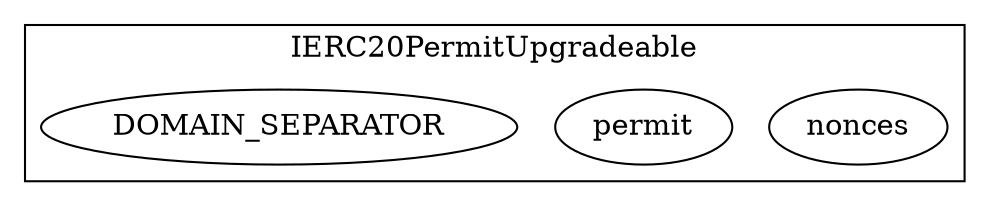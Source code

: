 strict digraph {
subgraph cluster_3872_IERC20PermitUpgradeable {
label = "IERC20PermitUpgradeable"
"3872_nonces" [label="nonces"]
"3872_permit" [label="permit"]
"3872_DOMAIN_SEPARATOR" [label="DOMAIN_SEPARATOR"]
}subgraph cluster_solidity {
label = "[Solidity]"
}
}